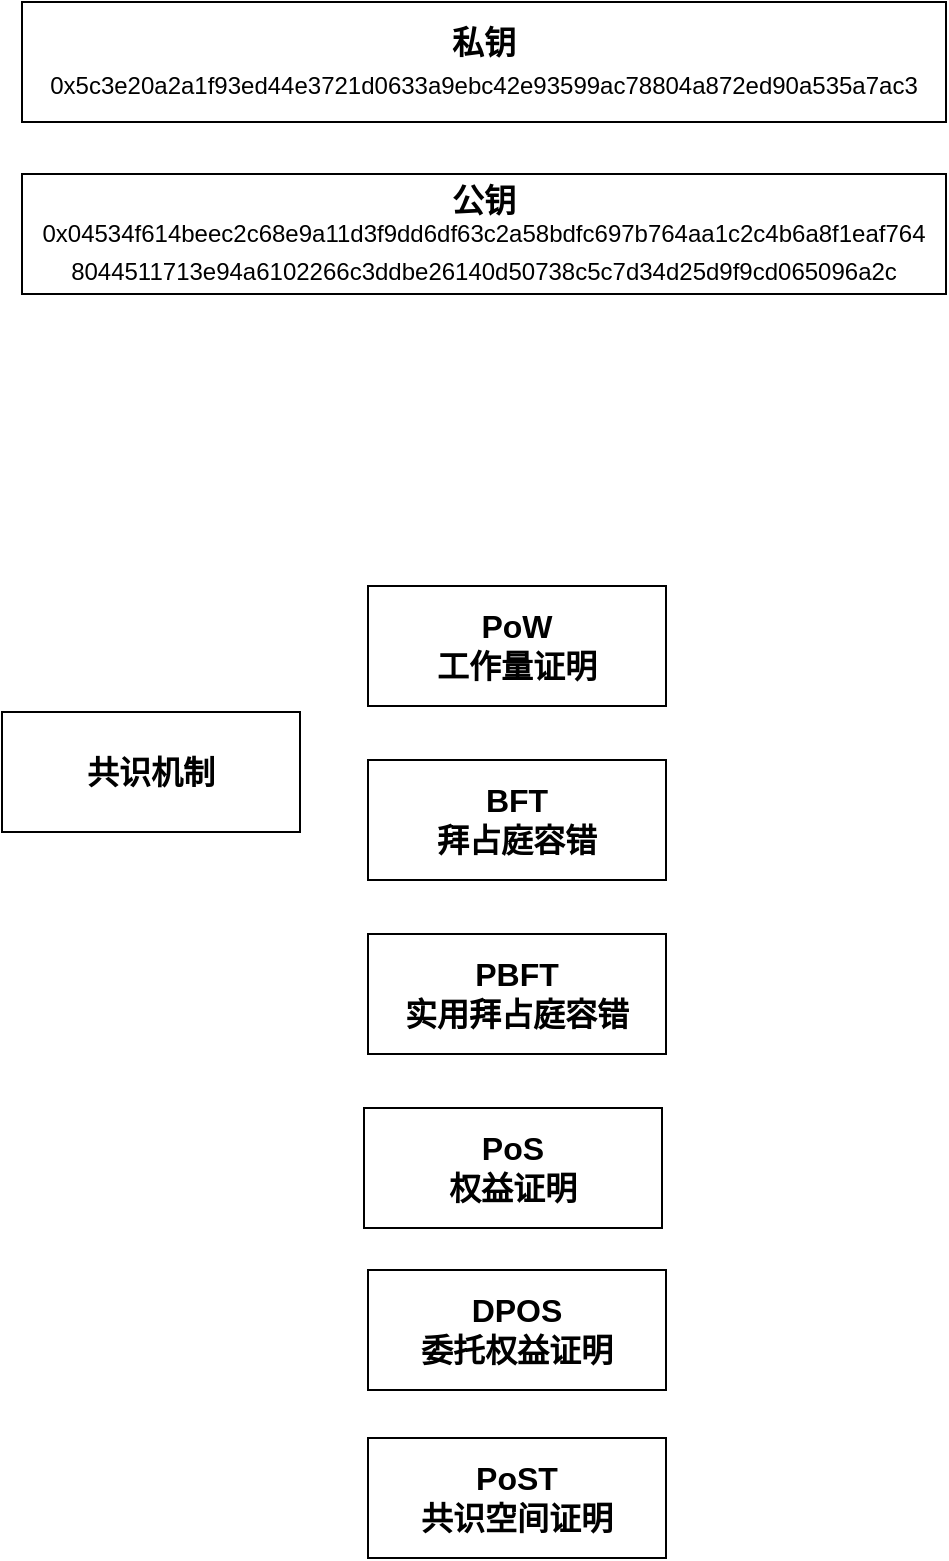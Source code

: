 <mxfile version="22.0.8" type="github">
  <diagram name="第 1 页" id="C3X3902rSs_FzPN9natc">
    <mxGraphModel dx="1404" dy="785" grid="0" gridSize="10" guides="1" tooltips="0" connect="1" arrows="1" fold="1" page="1" pageScale="1" pageWidth="850" pageHeight="1100" math="0" shadow="0">
      <root>
        <mxCell id="0" />
        <mxCell id="1" parent="0" />
        <mxCell id="2Zn7NYw-day8lMCWBlDq-2" value="&lt;b&gt;&lt;font style=&quot;font-size: 16px;&quot;&gt;私钥&lt;br&gt;&lt;/font&gt;&lt;/b&gt;0x5c3e20a2a1f93ed44e3721d0633a9ebc42e93599ac78804a872ed90a535a7ac3&lt;b&gt;&lt;font style=&quot;font-size: 16px;&quot;&gt;&lt;br&gt;&lt;/font&gt;&lt;/b&gt;" style="rounded=0;whiteSpace=wrap;html=1;" vertex="1" parent="1">
          <mxGeometry x="252" y="193" width="462" height="60" as="geometry" />
        </mxCell>
        <mxCell id="2Zn7NYw-day8lMCWBlDq-3" value="&lt;b&gt;&lt;font style=&quot;font-size: 16px;&quot;&gt;公钥&lt;br&gt;&lt;/font&gt;&lt;/b&gt;0x04534f614beec2c68e9a11d3f9dd6df63c2a58bdfc697b764aa1c2c4b6a8f1eaf764&lt;br&gt;8044511713e94a6102266c3ddbe26140d50738c5c7d34d25d9f9cd065096a2c&lt;b&gt;&lt;font style=&quot;font-size: 16px;&quot;&gt;&lt;br&gt;&lt;/font&gt;&lt;/b&gt;" style="rounded=0;whiteSpace=wrap;html=1;" vertex="1" parent="1">
          <mxGeometry x="252" y="279" width="462" height="60" as="geometry" />
        </mxCell>
        <mxCell id="2Zn7NYw-day8lMCWBlDq-4" value="&lt;b&gt;&lt;font style=&quot;font-size: 16px;&quot;&gt;共识机制&lt;br&gt;&lt;/font&gt;&lt;/b&gt;" style="rounded=0;whiteSpace=wrap;html=1;" vertex="1" parent="1">
          <mxGeometry x="242" y="548" width="149" height="60" as="geometry" />
        </mxCell>
        <mxCell id="2Zn7NYw-day8lMCWBlDq-5" value="&lt;b&gt;&lt;font style=&quot;font-size: 16px;&quot;&gt;PoW&lt;br&gt;工作量证明&lt;br&gt;&lt;/font&gt;&lt;/b&gt;" style="rounded=0;whiteSpace=wrap;html=1;" vertex="1" parent="1">
          <mxGeometry x="425" y="485" width="149" height="60" as="geometry" />
        </mxCell>
        <mxCell id="2Zn7NYw-day8lMCWBlDq-6" value="&lt;font style=&quot;font-size: 16px;&quot;&gt;&lt;b&gt;BFT&lt;/b&gt;&lt;br&gt;&lt;span style=&quot;&quot;&gt;&lt;b&gt;拜占庭容错&lt;/b&gt;&lt;/span&gt;&lt;br&gt;&lt;/font&gt;" style="rounded=0;whiteSpace=wrap;html=1;" vertex="1" parent="1">
          <mxGeometry x="425" y="572" width="149" height="60" as="geometry" />
        </mxCell>
        <mxCell id="2Zn7NYw-day8lMCWBlDq-8" value="&lt;font style=&quot;font-size: 16px;&quot;&gt;&lt;b&gt;PBFT&lt;/b&gt;&lt;br&gt;&lt;span style=&quot;&quot;&gt;&lt;b&gt;实用拜占庭容错&lt;/b&gt;&lt;/span&gt;&lt;br&gt;&lt;/font&gt;" style="rounded=0;whiteSpace=wrap;html=1;" vertex="1" parent="1">
          <mxGeometry x="425" y="659" width="149" height="60" as="geometry" />
        </mxCell>
        <mxCell id="2Zn7NYw-day8lMCWBlDq-9" value="&lt;font style=&quot;font-size: 16px;&quot;&gt;&lt;b&gt;PoS&lt;/b&gt;&lt;br&gt;&lt;span style=&quot;&quot;&gt;&lt;b&gt;权益证明&lt;/b&gt;&lt;/span&gt;&lt;br&gt;&lt;/font&gt;" style="rounded=0;whiteSpace=wrap;html=1;" vertex="1" parent="1">
          <mxGeometry x="423" y="746" width="149" height="60" as="geometry" />
        </mxCell>
        <mxCell id="2Zn7NYw-day8lMCWBlDq-10" value="&lt;font style=&quot;font-size: 16px;&quot;&gt;&lt;b&gt;DPOS&lt;/b&gt;&lt;br&gt;&lt;span style=&quot;&quot;&gt;&lt;b&gt;委托权益证明&lt;/b&gt;&lt;/span&gt;&lt;br&gt;&lt;/font&gt;" style="rounded=0;whiteSpace=wrap;html=1;" vertex="1" parent="1">
          <mxGeometry x="425" y="827" width="149" height="60" as="geometry" />
        </mxCell>
        <mxCell id="2Zn7NYw-day8lMCWBlDq-11" value="&lt;font style=&quot;font-size: 16px;&quot;&gt;&lt;b&gt;PoST&lt;br&gt;共识空间证明&lt;/b&gt;&lt;br&gt;&lt;/font&gt;" style="rounded=0;whiteSpace=wrap;html=1;" vertex="1" parent="1">
          <mxGeometry x="425" y="911" width="149" height="60" as="geometry" />
        </mxCell>
      </root>
    </mxGraphModel>
  </diagram>
</mxfile>
